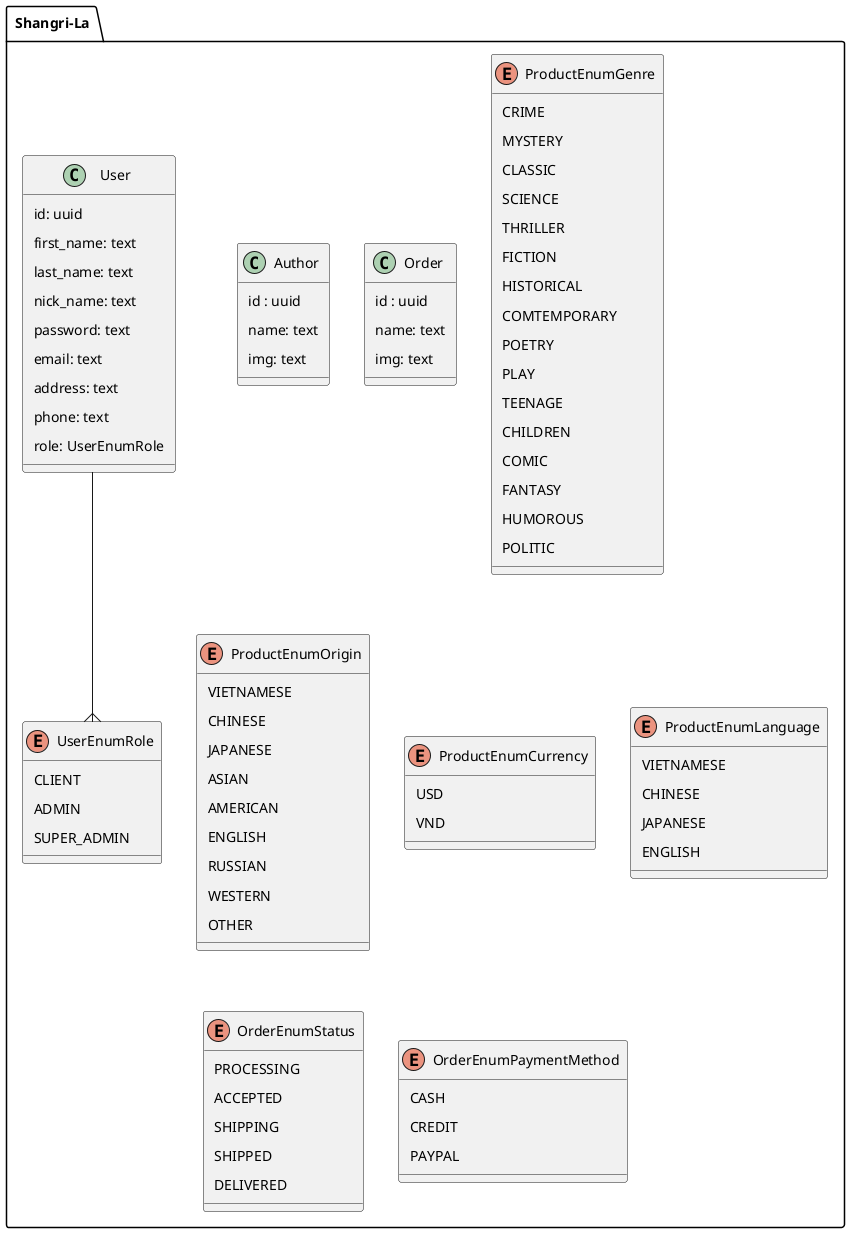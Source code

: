 @startuml
skinparam linetype ortho
skinparam padding 5
package Shangri-La {

    Class User {
        id: uuid
        first_name: text
        last_name: text
        nick_name: text
        password: text
        email: text
        address: text
        phone: text
        role: UserEnumRole
    }

    Class Author {
        id : uuid
        name: text
        img: text
    }

    Class Order {
        id : uuid
        name: text
        img: text
    }

    Enum ProductEnumGenre {
        CRIME
        MYSTERY
        CLASSIC
        SCIENCE
        THRILLER
        FICTION
        HISTORICAL
        COMTEMPORARY
        POETRY
        PLAY
        TEENAGE
        CHILDREN
        COMIC
        FANTASY
        HUMOROUS
        POLITIC
    }

    Enum ProductEnumOrigin {
        VIETNAMESE
        CHINESE
        JAPANESE
        ASIAN        
        AMERICAN
        ENGLISH
        RUSSIAN
        WESTERN
        OTHER
    }

    Enum ProductEnumCurrency {
        USD
        VND
    }

    Enum ProductEnumLanguage {
        VIETNAMESE
        CHINESE
        JAPANESE   
        ENGLISH
    }

    Enum UserEnumRole {
        CLIENT
        ADMIN
        SUPER_ADMIN
    }

    Enum OrderEnumStatus {
        PROCESSING
        ACCEPTED
        SHIPPING
        SHIPPED
        DELIVERED
    }

    Enum OrderEnumPaymentMethod {
        CASH
        CREDIT
        PAYPAL
    }

    User --{ UserEnumRole
}

@enduml